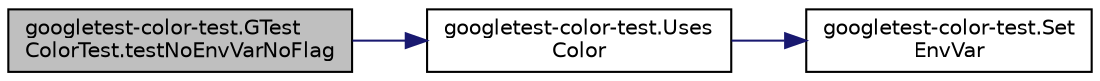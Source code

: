 digraph "googletest-color-test.GTestColorTest.testNoEnvVarNoFlag"
{
 // LATEX_PDF_SIZE
  bgcolor="transparent";
  edge [fontname="Helvetica",fontsize="10",labelfontname="Helvetica",labelfontsize="10"];
  node [fontname="Helvetica",fontsize="10",shape=record];
  rankdir="LR";
  Node1 [label="googletest-color-test.GTest\lColorTest.testNoEnvVarNoFlag",height=0.2,width=0.4,color="black", fillcolor="grey75", style="filled", fontcolor="black",tooltip=" "];
  Node1 -> Node2 [color="midnightblue",fontsize="10",style="solid",fontname="Helvetica"];
  Node2 [label="googletest-color-test.Uses\lColor",height=0.2,width=0.4,color="black",URL="$namespacegoogletest-color-test.html#a6b0f6528a3b277806378d1b0a7aa09bd",tooltip=" "];
  Node2 -> Node3 [color="midnightblue",fontsize="10",style="solid",fontname="Helvetica"];
  Node3 [label="googletest-color-test.Set\lEnvVar",height=0.2,width=0.4,color="black",URL="$namespacegoogletest-color-test.html#a6892a0e83ce77517fa25534cc2c56210",tooltip=" "];
}

